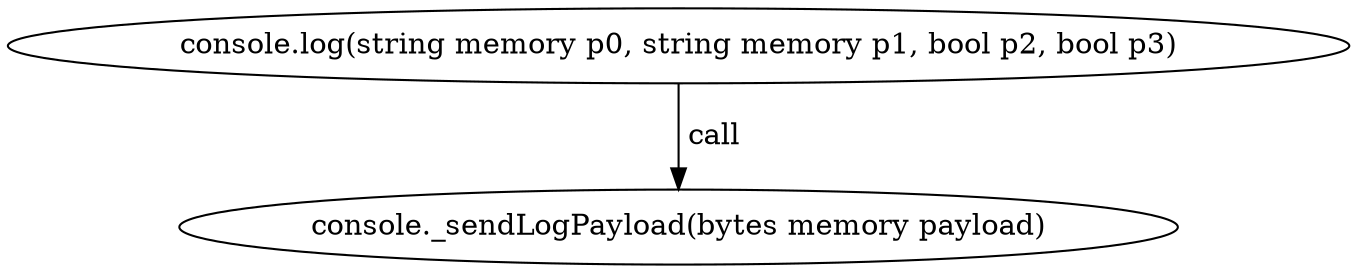 digraph "" {
	graph [bb="0,0,544.02,124.8"];
	node [label="\N"];
	"console.log(string memory p0, string memory p1, bool p2, bool p3)"	 [height=0.5,
		pos="272.01,106.8",
		width=7.5559];
	"console._sendLogPayload(bytes memory payload)"	 [height=0.5,
		pos="272.01,18",
		width=5.7372];
	"console.log(string memory p0, string memory p1, bool p2, bool p3)" -> "console._sendLogPayload(bytes memory payload)" [key=call,
	label=" call",
	lp="283.87,62.4",
	pos="e,272.01,36.072 272.01,88.401 272.01,76.295 272.01,60.208 272.01,46.467"];
}
digraph "" {
	graph [bb="0,0,544.02,124.8"];
	node [label="\N"];
	"console.log(string memory p0, string memory p1, bool p2, bool p3)"	 [height=0.5,
		pos="272.01,106.8",
		width=7.5559];
	"console._sendLogPayload(bytes memory payload)"	 [height=0.5,
		pos="272.01,18",
		width=5.7372];
	"console.log(string memory p0, string memory p1, bool p2, bool p3)" -> "console._sendLogPayload(bytes memory payload)" [key=call,
	label=" call",
	lp="283.87,62.4",
	pos="e,272.01,36.072 272.01,88.401 272.01,76.295 272.01,60.208 272.01,46.467"];
}
